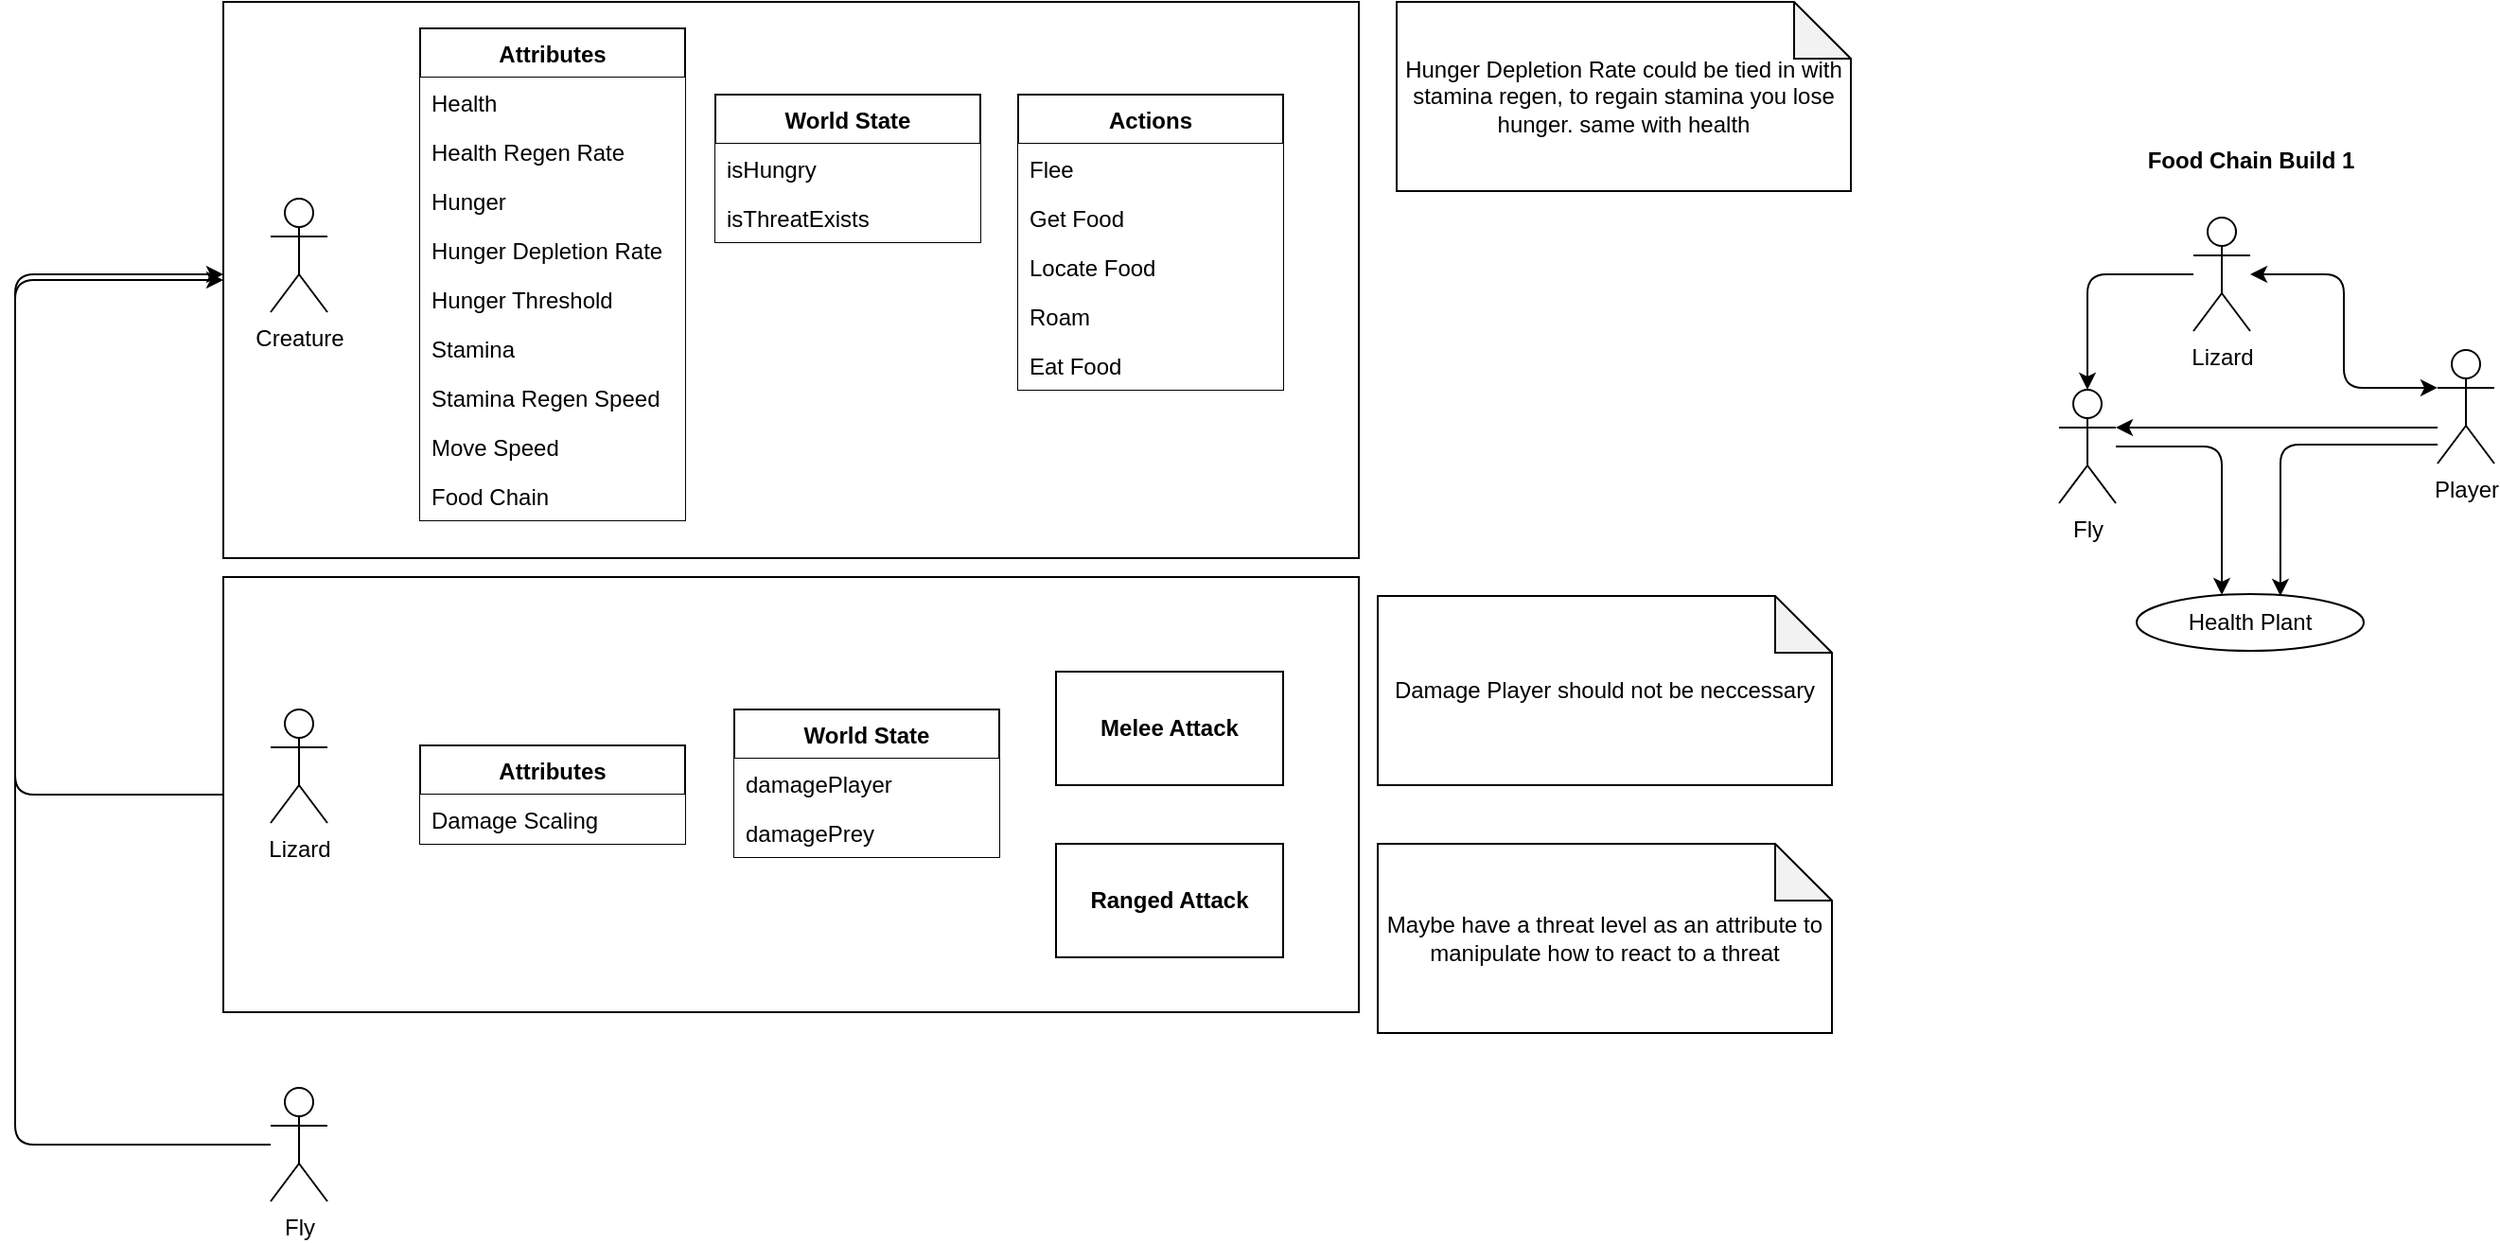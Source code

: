 <mxfile version="14.4.2" type="github">
  <diagram id="sP1BEkB5rZuLdxHkqu5_" name="Page-1">
    <mxGraphModel dx="1426" dy="1977" grid="1" gridSize="10" guides="1" tooltips="1" connect="1" arrows="1" fold="1" page="1" pageScale="1" pageWidth="827" pageHeight="1169" math="0" shadow="0">
      <root>
        <mxCell id="0" />
        <mxCell id="1" parent="0" />
        <mxCell id="eLbIoZme7NKjvp2zswM4-26" value="" style="rounded=0;whiteSpace=wrap;html=1;fillColor=#ffffff;" vertex="1" parent="1">
          <mxGeometry x="170" y="290" width="600" height="230" as="geometry" />
        </mxCell>
        <mxCell id="eLbIoZme7NKjvp2zswM4-25" value="" style="rounded=0;whiteSpace=wrap;html=1;fillColor=#ffffff;" vertex="1" parent="1">
          <mxGeometry x="170" y="-14" width="600" height="294" as="geometry" />
        </mxCell>
        <mxCell id="eLbIoZme7NKjvp2zswM4-2" value="&lt;div&gt;Creature&lt;/div&gt;" style="shape=umlActor;verticalLabelPosition=bottom;verticalAlign=top;html=1;outlineConnect=0;" vertex="1" parent="1">
          <mxGeometry x="195" y="90" width="30" height="60" as="geometry" />
        </mxCell>
        <mxCell id="eLbIoZme7NKjvp2zswM4-24" style="edgeStyle=orthogonalEdgeStyle;rounded=1;orthogonalLoop=1;jettySize=auto;html=1;exitX=0;exitY=0.5;exitDx=0;exitDy=0;" edge="1" parent="1" source="eLbIoZme7NKjvp2zswM4-26">
          <mxGeometry relative="1" as="geometry">
            <mxPoint x="170" y="130" as="targetPoint" />
            <Array as="points">
              <mxPoint x="60" y="405" />
              <mxPoint x="60" y="130" />
            </Array>
          </mxGeometry>
        </mxCell>
        <mxCell id="eLbIoZme7NKjvp2zswM4-10" value="&lt;div&gt;Lizard&lt;/div&gt;" style="shape=umlActor;verticalLabelPosition=bottom;verticalAlign=top;html=1;outlineConnect=0;" vertex="1" parent="1">
          <mxGeometry x="195" y="360" width="30" height="60" as="geometry" />
        </mxCell>
        <mxCell id="eLbIoZme7NKjvp2zswM4-11" value="&lt;b&gt;Melee Attack&lt;/b&gt;" style="whiteSpace=wrap;html=1;" vertex="1" parent="1">
          <mxGeometry x="610" y="340" width="120" height="60" as="geometry" />
        </mxCell>
        <mxCell id="eLbIoZme7NKjvp2zswM4-12" value="&lt;b&gt;Ranged Attack&lt;/b&gt;" style="whiteSpace=wrap;html=1;" vertex="1" parent="1">
          <mxGeometry x="610" y="431" width="120" height="60" as="geometry" />
        </mxCell>
        <mxCell id="eLbIoZme7NKjvp2zswM4-14" value="Attributes" style="swimlane;fontStyle=1;childLayout=stackLayout;horizontal=1;startSize=26;horizontalStack=0;resizeParent=1;resizeParentMax=0;resizeLast=0;collapsible=1;marginBottom=0;" vertex="1" parent="1">
          <mxGeometry x="274" width="140" height="260" as="geometry" />
        </mxCell>
        <mxCell id="eLbIoZme7NKjvp2zswM4-17" value="Health" style="text;strokeColor=none;align=left;verticalAlign=top;spacingLeft=4;spacingRight=4;overflow=hidden;rotatable=0;points=[[0,0.5],[1,0.5]];portConstraint=eastwest;fillColor=#ffffff;" vertex="1" parent="eLbIoZme7NKjvp2zswM4-14">
          <mxGeometry y="26" width="140" height="26" as="geometry" />
        </mxCell>
        <mxCell id="eLbIoZme7NKjvp2zswM4-18" value="Health Regen Rate" style="text;strokeColor=none;align=left;verticalAlign=top;spacingLeft=4;spacingRight=4;overflow=hidden;rotatable=0;points=[[0,0.5],[1,0.5]];portConstraint=eastwest;fillColor=#ffffff;" vertex="1" parent="eLbIoZme7NKjvp2zswM4-14">
          <mxGeometry y="52" width="140" height="26" as="geometry" />
        </mxCell>
        <mxCell id="eLbIoZme7NKjvp2zswM4-15" value="Hunger" style="text;strokeColor=none;align=left;verticalAlign=top;spacingLeft=4;spacingRight=4;overflow=hidden;rotatable=0;points=[[0,0.5],[1,0.5]];portConstraint=eastwest;fillColor=#ffffff;" vertex="1" parent="eLbIoZme7NKjvp2zswM4-14">
          <mxGeometry y="78" width="140" height="26" as="geometry" />
        </mxCell>
        <mxCell id="eLbIoZme7NKjvp2zswM4-64" value="Hunger Depletion Rate" style="text;strokeColor=none;align=left;verticalAlign=top;spacingLeft=4;spacingRight=4;overflow=hidden;rotatable=0;points=[[0,0.5],[1,0.5]];portConstraint=eastwest;fillColor=#ffffff;" vertex="1" parent="eLbIoZme7NKjvp2zswM4-14">
          <mxGeometry y="104" width="140" height="26" as="geometry" />
        </mxCell>
        <mxCell id="eLbIoZme7NKjvp2zswM4-16" value="Hunger Threshold" style="text;strokeColor=none;align=left;verticalAlign=top;spacingLeft=4;spacingRight=4;overflow=hidden;rotatable=0;points=[[0,0.5],[1,0.5]];portConstraint=eastwest;fillColor=#ffffff;" vertex="1" parent="eLbIoZme7NKjvp2zswM4-14">
          <mxGeometry y="130" width="140" height="26" as="geometry" />
        </mxCell>
        <mxCell id="eLbIoZme7NKjvp2zswM4-19" value="Stamina" style="text;strokeColor=none;align=left;verticalAlign=top;spacingLeft=4;spacingRight=4;overflow=hidden;rotatable=0;points=[[0,0.5],[1,0.5]];portConstraint=eastwest;fillColor=#ffffff;" vertex="1" parent="eLbIoZme7NKjvp2zswM4-14">
          <mxGeometry y="156" width="140" height="26" as="geometry" />
        </mxCell>
        <mxCell id="eLbIoZme7NKjvp2zswM4-60" value="Stamina Regen Speed" style="text;strokeColor=none;align=left;verticalAlign=top;spacingLeft=4;spacingRight=4;overflow=hidden;rotatable=0;points=[[0,0.5],[1,0.5]];portConstraint=eastwest;fillColor=#ffffff;" vertex="1" parent="eLbIoZme7NKjvp2zswM4-14">
          <mxGeometry y="182" width="140" height="26" as="geometry" />
        </mxCell>
        <mxCell id="eLbIoZme7NKjvp2zswM4-63" value="Move Speed" style="text;strokeColor=none;align=left;verticalAlign=top;spacingLeft=4;spacingRight=4;overflow=hidden;rotatable=0;points=[[0,0.5],[1,0.5]];portConstraint=eastwest;fillColor=#ffffff;" vertex="1" parent="eLbIoZme7NKjvp2zswM4-14">
          <mxGeometry y="208" width="140" height="26" as="geometry" />
        </mxCell>
        <mxCell id="eLbIoZme7NKjvp2zswM4-20" value="Food Chain" style="text;strokeColor=none;align=left;verticalAlign=top;spacingLeft=4;spacingRight=4;overflow=hidden;rotatable=0;points=[[0,0.5],[1,0.5]];portConstraint=eastwest;fillColor=#ffffff;" vertex="1" parent="eLbIoZme7NKjvp2zswM4-14">
          <mxGeometry y="234" width="140" height="26" as="geometry" />
        </mxCell>
        <mxCell id="eLbIoZme7NKjvp2zswM4-28" value="Attributes" style="swimlane;fontStyle=1;childLayout=stackLayout;horizontal=1;startSize=26;horizontalStack=0;resizeParent=1;resizeParentMax=0;resizeLast=0;collapsible=1;marginBottom=0;" vertex="1" parent="1">
          <mxGeometry x="274" y="379" width="140" height="52" as="geometry" />
        </mxCell>
        <mxCell id="eLbIoZme7NKjvp2zswM4-33" value="Damage Scaling" style="text;strokeColor=none;align=left;verticalAlign=top;spacingLeft=4;spacingRight=4;overflow=hidden;rotatable=0;points=[[0,0.5],[1,0.5]];portConstraint=eastwest;fillColor=#ffffff;" vertex="1" parent="eLbIoZme7NKjvp2zswM4-28">
          <mxGeometry y="26" width="140" height="26" as="geometry" />
        </mxCell>
        <mxCell id="eLbIoZme7NKjvp2zswM4-44" value="&lt;div&gt;Food Chain Build 1&lt;/div&gt;" style="text;html=1;strokeColor=none;fillColor=none;align=center;verticalAlign=middle;whiteSpace=wrap;rounded=0;fontStyle=1" vertex="1" parent="1">
          <mxGeometry x="1176.5" y="60" width="129" height="20" as="geometry" />
        </mxCell>
        <mxCell id="eLbIoZme7NKjvp2zswM4-50" style="edgeStyle=orthogonalEdgeStyle;rounded=1;orthogonalLoop=1;jettySize=auto;html=1;strokeColor=#000000;" edge="1" parent="1" source="eLbIoZme7NKjvp2zswM4-45" target="eLbIoZme7NKjvp2zswM4-46">
          <mxGeometry relative="1" as="geometry" />
        </mxCell>
        <mxCell id="eLbIoZme7NKjvp2zswM4-51" style="edgeStyle=orthogonalEdgeStyle;rounded=1;orthogonalLoop=1;jettySize=auto;html=1;entryX=0;entryY=0.333;entryDx=0;entryDy=0;entryPerimeter=0;strokeColor=#000000;startArrow=classic;startFill=1;" edge="1" parent="1" source="eLbIoZme7NKjvp2zswM4-45" target="eLbIoZme7NKjvp2zswM4-49">
          <mxGeometry relative="1" as="geometry" />
        </mxCell>
        <mxCell id="eLbIoZme7NKjvp2zswM4-45" value="&lt;div&gt;Lizard&lt;/div&gt;" style="shape=umlActor;verticalLabelPosition=bottom;verticalAlign=top;html=1;outlineConnect=0;" vertex="1" parent="1">
          <mxGeometry x="1211" y="100" width="30" height="60" as="geometry" />
        </mxCell>
        <mxCell id="eLbIoZme7NKjvp2zswM4-55" style="edgeStyle=orthogonalEdgeStyle;rounded=1;orthogonalLoop=1;jettySize=auto;html=1;startArrow=none;startFill=0;strokeColor=#000000;" edge="1" parent="1" source="eLbIoZme7NKjvp2zswM4-46" target="eLbIoZme7NKjvp2zswM4-58">
          <mxGeometry relative="1" as="geometry">
            <mxPoint x="1226" y="280" as="targetPoint" />
            <Array as="points">
              <mxPoint x="1226" y="221" />
            </Array>
          </mxGeometry>
        </mxCell>
        <mxCell id="eLbIoZme7NKjvp2zswM4-46" value="&lt;div&gt;Fly&lt;/div&gt;" style="shape=umlActor;verticalLabelPosition=bottom;verticalAlign=top;html=1;outlineConnect=0;" vertex="1" parent="1">
          <mxGeometry x="1140" y="191" width="30" height="60" as="geometry" />
        </mxCell>
        <mxCell id="eLbIoZme7NKjvp2zswM4-57" style="edgeStyle=orthogonalEdgeStyle;rounded=1;orthogonalLoop=1;jettySize=auto;html=1;entryX=0.633;entryY=0.033;entryDx=0;entryDy=0;entryPerimeter=0;startArrow=none;startFill=0;strokeColor=#000000;" edge="1" parent="1" source="eLbIoZme7NKjvp2zswM4-49" target="eLbIoZme7NKjvp2zswM4-58">
          <mxGeometry relative="1" as="geometry">
            <mxPoint x="1256" y="280" as="targetPoint" />
            <Array as="points">
              <mxPoint x="1257" y="220" />
            </Array>
          </mxGeometry>
        </mxCell>
        <mxCell id="eLbIoZme7NKjvp2zswM4-59" style="edgeStyle=orthogonalEdgeStyle;rounded=1;orthogonalLoop=1;jettySize=auto;html=1;entryX=1;entryY=0.333;entryDx=0;entryDy=0;entryPerimeter=0;startArrow=none;startFill=0;strokeColor=#000000;" edge="1" parent="1" source="eLbIoZme7NKjvp2zswM4-49" target="eLbIoZme7NKjvp2zswM4-46">
          <mxGeometry relative="1" as="geometry">
            <Array as="points">
              <mxPoint x="1290" y="211" />
              <mxPoint x="1290" y="211" />
            </Array>
          </mxGeometry>
        </mxCell>
        <mxCell id="eLbIoZme7NKjvp2zswM4-49" value="&lt;div&gt;Player&lt;/div&gt;" style="shape=umlActor;verticalLabelPosition=bottom;verticalAlign=top;html=1;outlineConnect=0;" vertex="1" parent="1">
          <mxGeometry x="1340" y="170" width="30" height="60" as="geometry" />
        </mxCell>
        <mxCell id="eLbIoZme7NKjvp2zswM4-58" value="Health Plant" style="ellipse;whiteSpace=wrap;html=1;fillColor=#ffffff;" vertex="1" parent="1">
          <mxGeometry x="1181" y="299" width="120" height="30" as="geometry" />
        </mxCell>
        <mxCell id="eLbIoZme7NKjvp2zswM4-65" value="Hunger Depletion Rate could be tied in with stamina regen, to regain stamina you lose hunger. same with health" style="shape=note;whiteSpace=wrap;html=1;backgroundOutline=1;darkOpacity=0.05;fillColor=#ffffff;" vertex="1" parent="1">
          <mxGeometry x="790" y="-14" width="240" height="100" as="geometry" />
        </mxCell>
        <mxCell id="eLbIoZme7NKjvp2zswM4-67" style="edgeStyle=orthogonalEdgeStyle;rounded=1;orthogonalLoop=1;jettySize=auto;html=1;startArrow=none;startFill=0;strokeColor=#000000;entryX=0;entryY=0.5;entryDx=0;entryDy=0;" edge="1" parent="1" source="eLbIoZme7NKjvp2zswM4-66" target="eLbIoZme7NKjvp2zswM4-25">
          <mxGeometry relative="1" as="geometry">
            <mxPoint x="120" y="40" as="targetPoint" />
            <Array as="points">
              <mxPoint x="60" y="590" />
              <mxPoint x="60" y="133" />
            </Array>
          </mxGeometry>
        </mxCell>
        <mxCell id="eLbIoZme7NKjvp2zswM4-66" value="Fly" style="shape=umlActor;verticalLabelPosition=bottom;verticalAlign=top;html=1;outlineConnect=0;" vertex="1" parent="1">
          <mxGeometry x="195" y="560" width="30" height="60" as="geometry" />
        </mxCell>
        <mxCell id="eLbIoZme7NKjvp2zswM4-69" value="Actions" style="swimlane;fontStyle=1;childLayout=stackLayout;horizontal=1;startSize=26;horizontalStack=0;resizeParent=1;resizeParentMax=0;resizeLast=0;collapsible=1;marginBottom=0;" vertex="1" parent="1">
          <mxGeometry x="590" y="35" width="140" height="156" as="geometry" />
        </mxCell>
        <mxCell id="eLbIoZme7NKjvp2zswM4-70" value="Flee" style="text;strokeColor=none;align=left;verticalAlign=top;spacingLeft=4;spacingRight=4;overflow=hidden;rotatable=0;points=[[0,0.5],[1,0.5]];portConstraint=eastwest;fillColor=#ffffff;" vertex="1" parent="eLbIoZme7NKjvp2zswM4-69">
          <mxGeometry y="26" width="140" height="26" as="geometry" />
        </mxCell>
        <mxCell id="eLbIoZme7NKjvp2zswM4-71" value="Get Food" style="text;strokeColor=none;align=left;verticalAlign=top;spacingLeft=4;spacingRight=4;overflow=hidden;rotatable=0;points=[[0,0.5],[1,0.5]];portConstraint=eastwest;fillColor=#ffffff;" vertex="1" parent="eLbIoZme7NKjvp2zswM4-69">
          <mxGeometry y="52" width="140" height="26" as="geometry" />
        </mxCell>
        <mxCell id="eLbIoZme7NKjvp2zswM4-72" value="Locate Food" style="text;strokeColor=none;align=left;verticalAlign=top;spacingLeft=4;spacingRight=4;overflow=hidden;rotatable=0;points=[[0,0.5],[1,0.5]];portConstraint=eastwest;fillColor=#ffffff;" vertex="1" parent="eLbIoZme7NKjvp2zswM4-69">
          <mxGeometry y="78" width="140" height="26" as="geometry" />
        </mxCell>
        <mxCell id="eLbIoZme7NKjvp2zswM4-73" value="Roam" style="text;strokeColor=none;align=left;verticalAlign=top;spacingLeft=4;spacingRight=4;overflow=hidden;rotatable=0;points=[[0,0.5],[1,0.5]];portConstraint=eastwest;fillColor=#ffffff;" vertex="1" parent="eLbIoZme7NKjvp2zswM4-69">
          <mxGeometry y="104" width="140" height="26" as="geometry" />
        </mxCell>
        <mxCell id="eLbIoZme7NKjvp2zswM4-74" value="Eat Food" style="text;strokeColor=none;align=left;verticalAlign=top;spacingLeft=4;spacingRight=4;overflow=hidden;rotatable=0;points=[[0,0.5],[1,0.5]];portConstraint=eastwest;fillColor=#ffffff;" vertex="1" parent="eLbIoZme7NKjvp2zswM4-69">
          <mxGeometry y="130" width="140" height="26" as="geometry" />
        </mxCell>
        <mxCell id="eLbIoZme7NKjvp2zswM4-79" value="World State" style="swimlane;fontStyle=1;childLayout=stackLayout;horizontal=1;startSize=26;horizontalStack=0;resizeParent=1;resizeParentMax=0;resizeLast=0;collapsible=1;marginBottom=0;" vertex="1" parent="1">
          <mxGeometry x="430" y="35" width="140" height="78" as="geometry" />
        </mxCell>
        <mxCell id="eLbIoZme7NKjvp2zswM4-80" value="isHungry" style="text;strokeColor=none;align=left;verticalAlign=top;spacingLeft=4;spacingRight=4;overflow=hidden;rotatable=0;points=[[0,0.5],[1,0.5]];portConstraint=eastwest;fillColor=#ffffff;" vertex="1" parent="eLbIoZme7NKjvp2zswM4-79">
          <mxGeometry y="26" width="140" height="26" as="geometry" />
        </mxCell>
        <mxCell id="eLbIoZme7NKjvp2zswM4-88" value="isThreatExists" style="text;strokeColor=none;align=left;verticalAlign=top;spacingLeft=4;spacingRight=4;overflow=hidden;rotatable=0;points=[[0,0.5],[1,0.5]];portConstraint=eastwest;fillColor=#ffffff;" vertex="1" parent="eLbIoZme7NKjvp2zswM4-79">
          <mxGeometry y="52" width="140" height="26" as="geometry" />
        </mxCell>
        <mxCell id="eLbIoZme7NKjvp2zswM4-85" value="World State" style="swimlane;fontStyle=1;childLayout=stackLayout;horizontal=1;startSize=26;horizontalStack=0;resizeParent=1;resizeParentMax=0;resizeLast=0;collapsible=1;marginBottom=0;" vertex="1" parent="1">
          <mxGeometry x="440" y="360" width="140" height="78" as="geometry" />
        </mxCell>
        <mxCell id="eLbIoZme7NKjvp2zswM4-86" value="damagePlayer" style="text;strokeColor=none;align=left;verticalAlign=top;spacingLeft=4;spacingRight=4;overflow=hidden;rotatable=0;points=[[0,0.5],[1,0.5]];portConstraint=eastwest;fillColor=#ffffff;" vertex="1" parent="eLbIoZme7NKjvp2zswM4-85">
          <mxGeometry y="26" width="140" height="26" as="geometry" />
        </mxCell>
        <mxCell id="eLbIoZme7NKjvp2zswM4-90" value="damagePrey" style="text;strokeColor=none;align=left;verticalAlign=top;spacingLeft=4;spacingRight=4;overflow=hidden;rotatable=0;points=[[0,0.5],[1,0.5]];portConstraint=eastwest;fillColor=#ffffff;" vertex="1" parent="eLbIoZme7NKjvp2zswM4-85">
          <mxGeometry y="52" width="140" height="26" as="geometry" />
        </mxCell>
        <mxCell id="eLbIoZme7NKjvp2zswM4-91" value="Damage Player should not be neccessary" style="shape=note;whiteSpace=wrap;html=1;backgroundOutline=1;darkOpacity=0.05;fillColor=#ffffff;" vertex="1" parent="1">
          <mxGeometry x="780" y="300" width="240" height="100" as="geometry" />
        </mxCell>
        <mxCell id="eLbIoZme7NKjvp2zswM4-92" value="Maybe have a threat level as an attribute to manipulate how to react to a threat" style="shape=note;whiteSpace=wrap;html=1;backgroundOutline=1;darkOpacity=0.05;fillColor=#ffffff;" vertex="1" parent="1">
          <mxGeometry x="780" y="431" width="240" height="100" as="geometry" />
        </mxCell>
      </root>
    </mxGraphModel>
  </diagram>
</mxfile>
